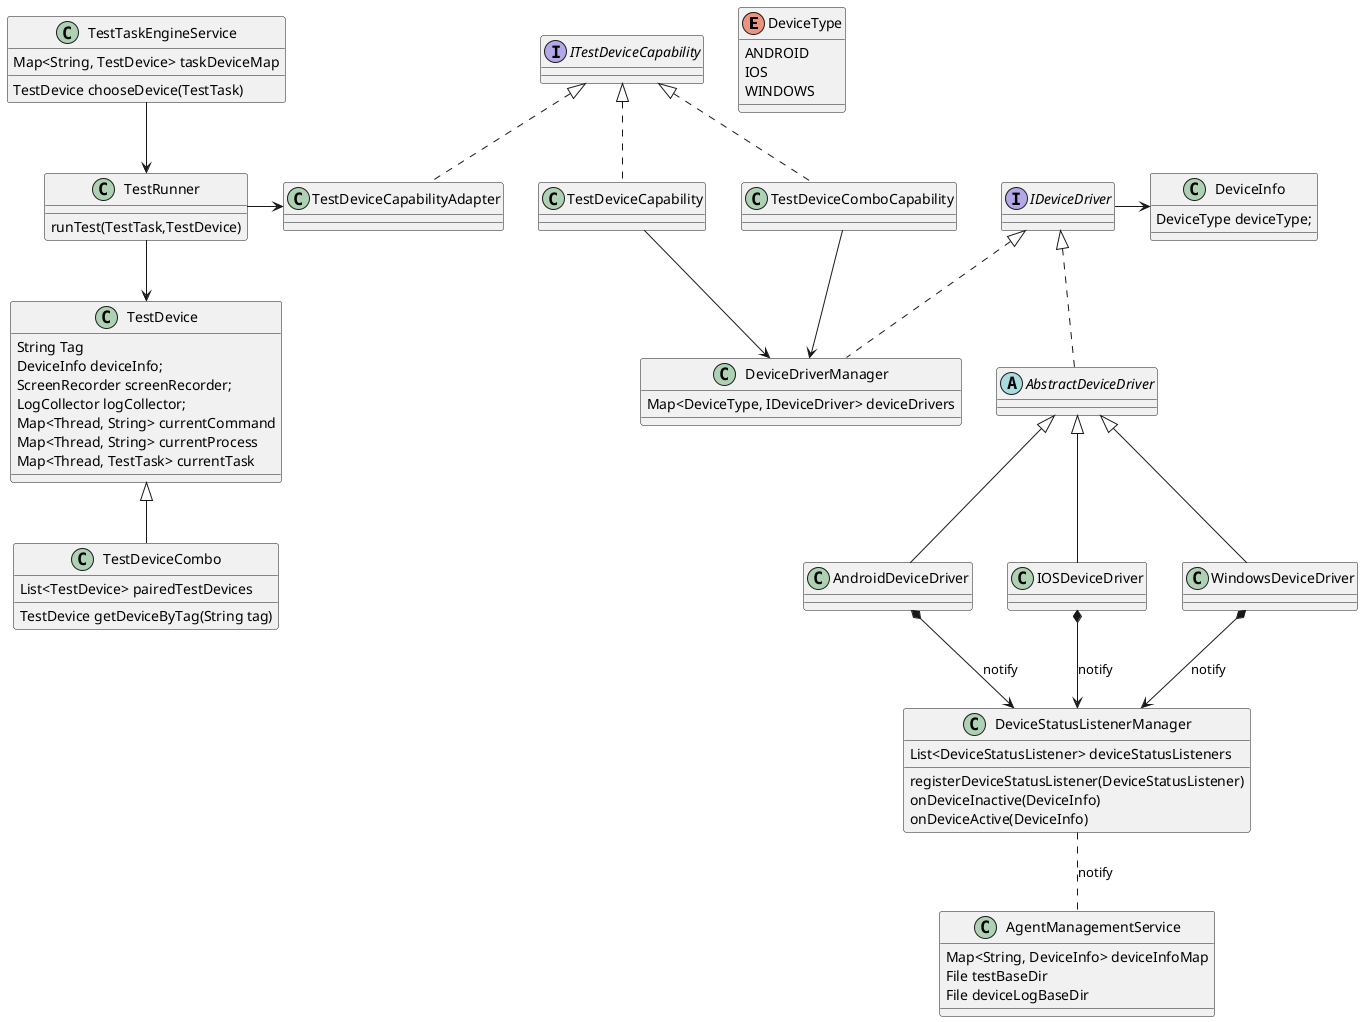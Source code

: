 @startuml
'https://plantuml.com/class-diagram
enum DeviceType{
    ANDROID
    IOS
    WINDOWS
}

class DeviceInfo{
    DeviceType deviceType;
}

class AgentManagementService {
    Map<String, DeviceInfo> deviceInfoMap
    File testBaseDir
    File deviceLogBaseDir
}
class DeviceStatusListenerManager{
    List<DeviceStatusListener> deviceStatusListeners
    registerDeviceStatusListener(DeviceStatusListener)
    onDeviceInactive(DeviceInfo)
    onDeviceActive(DeviceInfo)
}
class TestTaskEngineService{
    TestDevice chooseDevice(TestTask)
    Map<String, TestDevice> taskDeviceMap
}


class DeviceInfo
interface ITestDeviceCapability
class TestDeviceCapability implements ITestDeviceCapability
class TestDeviceComboCapability implements ITestDeviceCapability
class TestDeviceCapabilityAdapter implements ITestDeviceCapability

class TestDevice{
String Tag
DeviceInfo deviceInfo;
ScreenRecorder screenRecorder;
LogCollector logCollector;
Map<Thread, String> currentCommand
Map<Thread, String> currentProcess
Map<Thread, TestTask> currentTask
}

class TestDeviceCombo extends TestDevice{
List<TestDevice> pairedTestDevices
TestDevice getDeviceByTag(String tag)
}

class TestRunner{
    runTest(TestTask,TestDevice)
}

interface IDeviceDriver
class DeviceDriverManager implements IDeviceDriver{
Map<DeviceType, IDeviceDriver> deviceDrivers
}
abstract class AbstractDeviceDriver implements IDeviceDriver
class AndroidDeviceDriver extends AbstractDeviceDriver
class IOSDeviceDriver   extends AbstractDeviceDriver
class WindowsDeviceDriver extends AbstractDeviceDriver


TestRunner --> TestDevice
TestRunner -r-> TestDeviceCapabilityAdapter
TestDeviceCapability --> DeviceDriverManager
TestDeviceComboCapability --> DeviceDriverManager

TestTaskEngineService --> TestRunner

IDeviceDriver -> DeviceInfo
AndroidDeviceDriver *--> DeviceStatusListenerManager : notify
IOSDeviceDriver *--> DeviceStatusListenerManager : notify
WindowsDeviceDriver *--> DeviceStatusListenerManager : notify

DeviceStatusListenerManager .. AgentManagementService : notify

@enduml